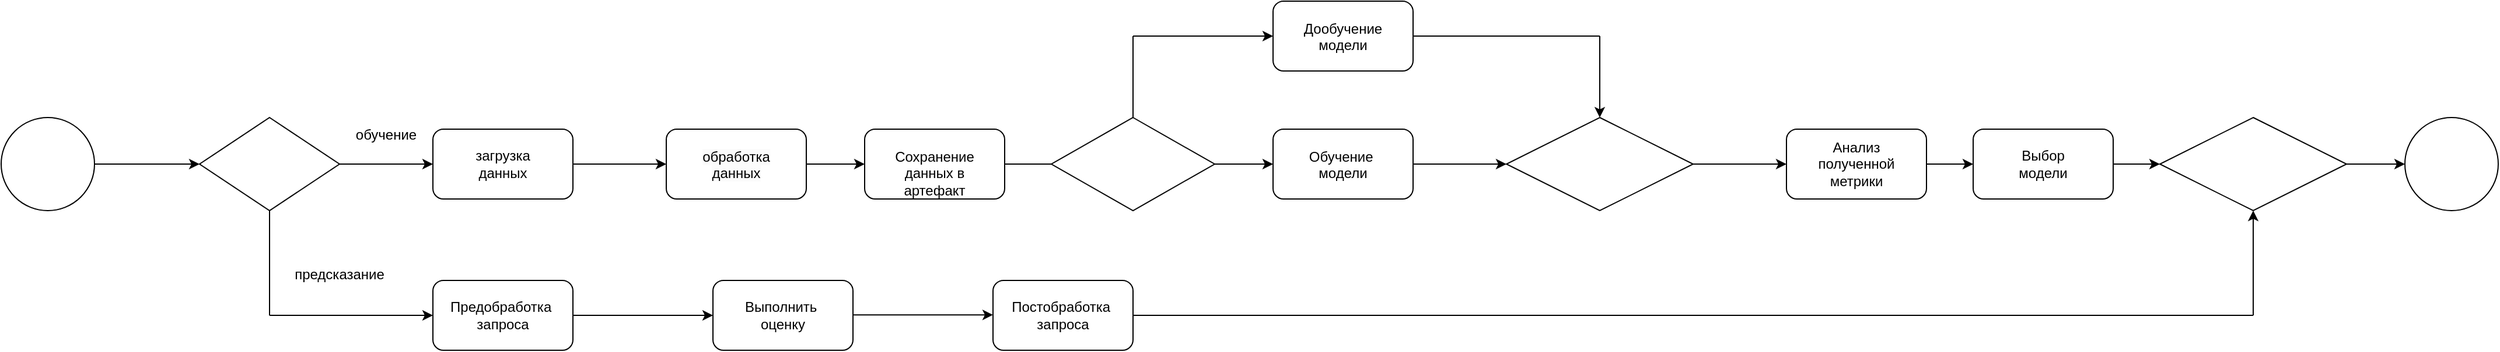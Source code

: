 <mxfile version="21.2.9" type="device">
  <diagram name="Страница 1" id="EpxSsozaQtJG8UNOqONP">
    <mxGraphModel dx="1434" dy="783" grid="1" gridSize="10" guides="1" tooltips="1" connect="1" arrows="1" fold="1" page="1" pageScale="1" pageWidth="827" pageHeight="1169" math="0" shadow="0">
      <root>
        <mxCell id="0" />
        <mxCell id="1" parent="0" />
        <mxCell id="Bf2A8Br0c424RqoWOQtK-3" value="" style="ellipse;whiteSpace=wrap;html=1;aspect=fixed;" parent="1" vertex="1">
          <mxGeometry x="70" y="110" width="80" height="80" as="geometry" />
        </mxCell>
        <mxCell id="Bf2A8Br0c424RqoWOQtK-4" value="" style="endArrow=classic;html=1;rounded=0;exitX=1;exitY=0.5;exitDx=0;exitDy=0;" parent="1" source="Bf2A8Br0c424RqoWOQtK-3" edge="1">
          <mxGeometry width="50" height="50" relative="1" as="geometry">
            <mxPoint x="160" y="150" as="sourcePoint" />
            <mxPoint x="240" y="150" as="targetPoint" />
          </mxGeometry>
        </mxCell>
        <mxCell id="Bf2A8Br0c424RqoWOQtK-5" value="" style="rhombus;whiteSpace=wrap;html=1;" parent="1" vertex="1">
          <mxGeometry x="240" y="110" width="120" height="80" as="geometry" />
        </mxCell>
        <mxCell id="Bf2A8Br0c424RqoWOQtK-6" value="" style="endArrow=classic;html=1;rounded=0;exitX=1;exitY=0.5;exitDx=0;exitDy=0;" parent="1" source="Bf2A8Br0c424RqoWOQtK-5" target="Bf2A8Br0c424RqoWOQtK-7" edge="1">
          <mxGeometry width="50" height="50" relative="1" as="geometry">
            <mxPoint x="480" y="200" as="sourcePoint" />
            <mxPoint x="450" y="150" as="targetPoint" />
          </mxGeometry>
        </mxCell>
        <mxCell id="Bf2A8Br0c424RqoWOQtK-7" value="" style="rounded=1;whiteSpace=wrap;html=1;" parent="1" vertex="1">
          <mxGeometry x="440" y="120" width="120" height="60" as="geometry" />
        </mxCell>
        <mxCell id="Bf2A8Br0c424RqoWOQtK-8" value="обучение" style="text;html=1;strokeColor=none;fillColor=none;align=center;verticalAlign=middle;whiteSpace=wrap;rounded=0;" parent="1" vertex="1">
          <mxGeometry x="370" y="110" width="60" height="30" as="geometry" />
        </mxCell>
        <mxCell id="Bf2A8Br0c424RqoWOQtK-10" value="" style="endArrow=classic;html=1;rounded=0;exitX=1;exitY=0.5;exitDx=0;exitDy=0;" parent="1" source="Bf2A8Br0c424RqoWOQtK-7" edge="1">
          <mxGeometry width="50" height="50" relative="1" as="geometry">
            <mxPoint x="480" y="200" as="sourcePoint" />
            <mxPoint x="640" y="150" as="targetPoint" />
          </mxGeometry>
        </mxCell>
        <mxCell id="Bf2A8Br0c424RqoWOQtK-11" value="" style="rounded=1;whiteSpace=wrap;html=1;" parent="1" vertex="1">
          <mxGeometry x="640" y="120" width="120" height="60" as="geometry" />
        </mxCell>
        <mxCell id="Bf2A8Br0c424RqoWOQtK-12" value="" style="endArrow=classic;html=1;rounded=0;exitX=1;exitY=0.5;exitDx=0;exitDy=0;entryX=0;entryY=0.5;entryDx=0;entryDy=0;" parent="1" source="Bf2A8Br0c424RqoWOQtK-11" target="Bf2A8Br0c424RqoWOQtK-24" edge="1">
          <mxGeometry width="50" height="50" relative="1" as="geometry">
            <mxPoint x="480" y="200" as="sourcePoint" />
            <mxPoint x="800" y="150" as="targetPoint" />
          </mxGeometry>
        </mxCell>
        <mxCell id="Bf2A8Br0c424RqoWOQtK-16" value="" style="endArrow=none;html=1;rounded=0;entryX=0.5;entryY=1;entryDx=0;entryDy=0;" parent="1" target="Bf2A8Br0c424RqoWOQtK-5" edge="1">
          <mxGeometry width="50" height="50" relative="1" as="geometry">
            <mxPoint x="300" y="280" as="sourcePoint" />
            <mxPoint x="430" y="170" as="targetPoint" />
          </mxGeometry>
        </mxCell>
        <mxCell id="Bf2A8Br0c424RqoWOQtK-19" value="" style="endArrow=classic;html=1;rounded=0;" parent="1" target="Bf2A8Br0c424RqoWOQtK-20" edge="1">
          <mxGeometry width="50" height="50" relative="1" as="geometry">
            <mxPoint x="300" y="280" as="sourcePoint" />
            <mxPoint x="440" y="280" as="targetPoint" />
          </mxGeometry>
        </mxCell>
        <mxCell id="Bf2A8Br0c424RqoWOQtK-20" value="" style="rounded=1;whiteSpace=wrap;html=1;" parent="1" vertex="1">
          <mxGeometry x="440" y="250" width="120" height="60" as="geometry" />
        </mxCell>
        <mxCell id="Bf2A8Br0c424RqoWOQtK-21" value="предсказание" style="text;html=1;strokeColor=none;fillColor=none;align=center;verticalAlign=middle;whiteSpace=wrap;rounded=0;" parent="1" vertex="1">
          <mxGeometry x="330" y="230" width="60" height="30" as="geometry" />
        </mxCell>
        <mxCell id="Bf2A8Br0c424RqoWOQtK-22" value="загрузка данных" style="text;html=1;strokeColor=none;fillColor=none;align=center;verticalAlign=middle;whiteSpace=wrap;rounded=0;" parent="1" vertex="1">
          <mxGeometry x="470" y="135" width="60" height="30" as="geometry" />
        </mxCell>
        <mxCell id="Bf2A8Br0c424RqoWOQtK-23" value="&lt;span style=&quot;color: rgb(0, 0, 0); font-family: Helvetica; font-size: 12px; font-style: normal; font-variant-ligatures: normal; font-variant-caps: normal; font-weight: 400; letter-spacing: normal; orphans: 2; text-indent: 0px; text-transform: none; widows: 2; word-spacing: 0px; -webkit-text-stroke-width: 0px; background-color: rgb(251, 251, 251); text-decoration-thickness: initial; text-decoration-style: initial; text-decoration-color: initial; float: none; display: inline !important;&quot;&gt;обработка &lt;br&gt;данных&lt;/span&gt;" style="text;whiteSpace=wrap;html=1;align=center;" parent="1" vertex="1">
          <mxGeometry x="650" y="130" width="100" height="40" as="geometry" />
        </mxCell>
        <mxCell id="Bf2A8Br0c424RqoWOQtK-24" value="" style="rounded=1;whiteSpace=wrap;html=1;" parent="1" vertex="1">
          <mxGeometry x="810" y="120" width="120" height="60" as="geometry" />
        </mxCell>
        <mxCell id="Bf2A8Br0c424RqoWOQtK-25" value="Сохранение данных в артефакт" style="text;whiteSpace=wrap;html=1;align=center;" parent="1" vertex="1">
          <mxGeometry x="820" y="130" width="100" height="40" as="geometry" />
        </mxCell>
        <mxCell id="Bf2A8Br0c424RqoWOQtK-26" value="" style="endArrow=classic;html=1;rounded=0;exitX=1;exitY=0.5;exitDx=0;exitDy=0;" parent="1" source="Bf2A8Br0c424RqoWOQtK-24" edge="1">
          <mxGeometry width="50" height="50" relative="1" as="geometry">
            <mxPoint x="810" y="220" as="sourcePoint" />
            <mxPoint x="1000" y="150" as="targetPoint" />
          </mxGeometry>
        </mxCell>
        <mxCell id="Bf2A8Br0c424RqoWOQtK-27" value="" style="rhombus;whiteSpace=wrap;html=1;" parent="1" vertex="1">
          <mxGeometry x="970" y="110" width="140" height="80" as="geometry" />
        </mxCell>
        <mxCell id="Bf2A8Br0c424RqoWOQtK-28" value="" style="endArrow=none;html=1;rounded=0;exitX=0.5;exitY=0;exitDx=0;exitDy=0;" parent="1" source="Bf2A8Br0c424RqoWOQtK-27" edge="1">
          <mxGeometry width="50" height="50" relative="1" as="geometry">
            <mxPoint x="810" y="160" as="sourcePoint" />
            <mxPoint x="1040" y="40" as="targetPoint" />
          </mxGeometry>
        </mxCell>
        <mxCell id="Bf2A8Br0c424RqoWOQtK-29" value="" style="endArrow=classic;html=1;rounded=0;" parent="1" edge="1">
          <mxGeometry width="50" height="50" relative="1" as="geometry">
            <mxPoint x="1040" y="40" as="sourcePoint" />
            <mxPoint x="1160" y="40" as="targetPoint" />
          </mxGeometry>
        </mxCell>
        <mxCell id="Bf2A8Br0c424RqoWOQtK-30" value="" style="rounded=1;whiteSpace=wrap;html=1;" parent="1" vertex="1">
          <mxGeometry x="1160" y="10" width="120" height="60" as="geometry" />
        </mxCell>
        <mxCell id="Bf2A8Br0c424RqoWOQtK-31" value="Дообучение модели" style="text;whiteSpace=wrap;html=1;align=center;" parent="1" vertex="1">
          <mxGeometry x="1170" y="20" width="100" height="40" as="geometry" />
        </mxCell>
        <mxCell id="Bf2A8Br0c424RqoWOQtK-32" value="" style="endArrow=classic;html=1;rounded=0;exitX=1;exitY=0.5;exitDx=0;exitDy=0;" parent="1" source="Bf2A8Br0c424RqoWOQtK-27" target="Bf2A8Br0c424RqoWOQtK-33" edge="1">
          <mxGeometry width="50" height="50" relative="1" as="geometry">
            <mxPoint x="1110" y="200" as="sourcePoint" />
            <mxPoint x="1160" y="150" as="targetPoint" />
          </mxGeometry>
        </mxCell>
        <mxCell id="Bf2A8Br0c424RqoWOQtK-33" value="" style="rounded=1;whiteSpace=wrap;html=1;" parent="1" vertex="1">
          <mxGeometry x="1160" y="120" width="120" height="60" as="geometry" />
        </mxCell>
        <mxCell id="Bf2A8Br0c424RqoWOQtK-34" value="Обучение&amp;nbsp;&lt;br&gt;модели" style="text;whiteSpace=wrap;html=1;align=center;" parent="1" vertex="1">
          <mxGeometry x="1170" y="130" width="100" height="40" as="geometry" />
        </mxCell>
        <mxCell id="Bf2A8Br0c424RqoWOQtK-35" value="" style="endArrow=classic;html=1;rounded=0;exitX=1;exitY=0.5;exitDx=0;exitDy=0;entryX=0;entryY=0.5;entryDx=0;entryDy=0;" parent="1" source="Bf2A8Br0c424RqoWOQtK-33" target="Bf2A8Br0c424RqoWOQtK-40" edge="1">
          <mxGeometry width="50" height="50" relative="1" as="geometry">
            <mxPoint x="1110" y="200" as="sourcePoint" />
            <mxPoint x="1320" y="150" as="targetPoint" />
          </mxGeometry>
        </mxCell>
        <mxCell id="Bf2A8Br0c424RqoWOQtK-36" value="" style="rounded=1;whiteSpace=wrap;html=1;" parent="1" vertex="1">
          <mxGeometry x="1600" y="120" width="120" height="60" as="geometry" />
        </mxCell>
        <mxCell id="Bf2A8Br0c424RqoWOQtK-37" value="" style="endArrow=none;html=1;rounded=0;exitX=1;exitY=0.5;exitDx=0;exitDy=0;" parent="1" source="Bf2A8Br0c424RqoWOQtK-30" edge="1">
          <mxGeometry width="50" height="50" relative="1" as="geometry">
            <mxPoint x="850" y="320" as="sourcePoint" />
            <mxPoint x="1440" y="40" as="targetPoint" />
          </mxGeometry>
        </mxCell>
        <mxCell id="Bf2A8Br0c424RqoWOQtK-38" value="" style="endArrow=classic;html=1;rounded=0;entryX=0.5;entryY=0;entryDx=0;entryDy=0;" parent="1" target="Bf2A8Br0c424RqoWOQtK-40" edge="1">
          <mxGeometry width="50" height="50" relative="1" as="geometry">
            <mxPoint x="1440" y="40" as="sourcePoint" />
            <mxPoint x="1360" y="150" as="targetPoint" />
          </mxGeometry>
        </mxCell>
        <mxCell id="Bf2A8Br0c424RqoWOQtK-39" value="Анализ полученной метрики" style="text;html=1;strokeColor=none;fillColor=none;align=center;verticalAlign=middle;whiteSpace=wrap;rounded=0;" parent="1" vertex="1">
          <mxGeometry x="1630" y="135" width="60" height="30" as="geometry" />
        </mxCell>
        <mxCell id="Bf2A8Br0c424RqoWOQtK-40" value="" style="rhombus;whiteSpace=wrap;html=1;" parent="1" vertex="1">
          <mxGeometry x="1360" y="110" width="160" height="80" as="geometry" />
        </mxCell>
        <mxCell id="Bf2A8Br0c424RqoWOQtK-41" value="" style="endArrow=classic;html=1;rounded=0;exitX=1;exitY=0.5;exitDx=0;exitDy=0;entryX=0;entryY=0.5;entryDx=0;entryDy=0;" parent="1" source="Bf2A8Br0c424RqoWOQtK-40" target="Bf2A8Br0c424RqoWOQtK-36" edge="1">
          <mxGeometry width="50" height="50" relative="1" as="geometry">
            <mxPoint x="1020" y="120" as="sourcePoint" />
            <mxPoint x="1070" y="70" as="targetPoint" />
          </mxGeometry>
        </mxCell>
        <mxCell id="Bf2A8Br0c424RqoWOQtK-42" value="" style="endArrow=classic;html=1;rounded=0;exitX=1;exitY=0.5;exitDx=0;exitDy=0;entryX=0;entryY=0.5;entryDx=0;entryDy=0;" parent="1" source="Bf2A8Br0c424RqoWOQtK-36" target="Bf2A8Br0c424RqoWOQtK-43" edge="1">
          <mxGeometry width="50" height="50" relative="1" as="geometry">
            <mxPoint x="1670" y="80" as="sourcePoint" />
            <mxPoint x="1800" y="150" as="targetPoint" />
          </mxGeometry>
        </mxCell>
        <mxCell id="Bf2A8Br0c424RqoWOQtK-43" value="" style="rounded=1;whiteSpace=wrap;html=1;" parent="1" vertex="1">
          <mxGeometry x="1760" y="120" width="120" height="60" as="geometry" />
        </mxCell>
        <mxCell id="Bf2A8Br0c424RqoWOQtK-44" value="Выбор модели" style="text;html=1;strokeColor=none;fillColor=none;align=center;verticalAlign=middle;whiteSpace=wrap;rounded=0;" parent="1" vertex="1">
          <mxGeometry x="1790" y="135" width="60" height="30" as="geometry" />
        </mxCell>
        <mxCell id="Bf2A8Br0c424RqoWOQtK-45" value="" style="endArrow=classic;html=1;rounded=0;exitX=1;exitY=0.5;exitDx=0;exitDy=0;" parent="1" source="Bf2A8Br0c424RqoWOQtK-43" target="Bf2A8Br0c424RqoWOQtK-46" edge="1">
          <mxGeometry width="50" height="50" relative="1" as="geometry">
            <mxPoint x="1810" y="280" as="sourcePoint" />
            <mxPoint x="1960" y="150" as="targetPoint" />
          </mxGeometry>
        </mxCell>
        <mxCell id="Bf2A8Br0c424RqoWOQtK-46" value="" style="rhombus;whiteSpace=wrap;html=1;" parent="1" vertex="1">
          <mxGeometry x="1920" y="110" width="160" height="80" as="geometry" />
        </mxCell>
        <mxCell id="Bf2A8Br0c424RqoWOQtK-47" value="" style="endArrow=classic;html=1;rounded=0;" parent="1" source="Bf2A8Br0c424RqoWOQtK-46" edge="1">
          <mxGeometry width="50" height="50" relative="1" as="geometry">
            <mxPoint x="1810" y="280" as="sourcePoint" />
            <mxPoint x="2130" y="150" as="targetPoint" />
          </mxGeometry>
        </mxCell>
        <mxCell id="Bf2A8Br0c424RqoWOQtK-49" value="" style="endArrow=classic;html=1;rounded=0;exitX=1;exitY=0.5;exitDx=0;exitDy=0;" parent="1" source="Bf2A8Br0c424RqoWOQtK-20" edge="1">
          <mxGeometry width="50" height="50" relative="1" as="geometry">
            <mxPoint x="680" y="490" as="sourcePoint" />
            <mxPoint x="680" y="280" as="targetPoint" />
          </mxGeometry>
        </mxCell>
        <mxCell id="Bf2A8Br0c424RqoWOQtK-50" value="" style="rounded=1;whiteSpace=wrap;html=1;" parent="1" vertex="1">
          <mxGeometry x="680" y="250" width="120" height="60" as="geometry" />
        </mxCell>
        <mxCell id="Bf2A8Br0c424RqoWOQtK-51" value="" style="endArrow=classic;html=1;rounded=0;exitX=1;exitY=0.5;exitDx=0;exitDy=0;" parent="1" edge="1">
          <mxGeometry width="50" height="50" relative="1" as="geometry">
            <mxPoint x="800" y="279.57" as="sourcePoint" />
            <mxPoint x="920" y="279.57" as="targetPoint" />
          </mxGeometry>
        </mxCell>
        <mxCell id="Bf2A8Br0c424RqoWOQtK-52" value="" style="rounded=1;whiteSpace=wrap;html=1;" parent="1" vertex="1">
          <mxGeometry x="920" y="250" width="120" height="60" as="geometry" />
        </mxCell>
        <mxCell id="Bf2A8Br0c424RqoWOQtK-53" value="" style="endArrow=none;html=1;rounded=0;exitX=1;exitY=0.5;exitDx=0;exitDy=0;" parent="1" source="Bf2A8Br0c424RqoWOQtK-52" edge="1">
          <mxGeometry width="50" height="50" relative="1" as="geometry">
            <mxPoint x="1520" y="220" as="sourcePoint" />
            <mxPoint x="2000" y="280" as="targetPoint" />
          </mxGeometry>
        </mxCell>
        <mxCell id="Bf2A8Br0c424RqoWOQtK-54" value="" style="endArrow=classic;html=1;rounded=0;entryX=0.5;entryY=1;entryDx=0;entryDy=0;" parent="1" target="Bf2A8Br0c424RqoWOQtK-46" edge="1">
          <mxGeometry width="50" height="50" relative="1" as="geometry">
            <mxPoint x="2000" y="280" as="sourcePoint" />
            <mxPoint x="1570" y="170" as="targetPoint" />
          </mxGeometry>
        </mxCell>
        <mxCell id="Bf2A8Br0c424RqoWOQtK-55" value="" style="ellipse;whiteSpace=wrap;html=1;aspect=fixed;" parent="1" vertex="1">
          <mxGeometry x="2130" y="110" width="80" height="80" as="geometry" />
        </mxCell>
        <mxCell id="Bf2A8Br0c424RqoWOQtK-56" value="Предобработка&amp;nbsp;&lt;br&gt;запроса" style="text;html=1;strokeColor=none;fillColor=none;align=center;verticalAlign=middle;whiteSpace=wrap;rounded=0;" parent="1" vertex="1">
          <mxGeometry x="470" y="265" width="60" height="30" as="geometry" />
        </mxCell>
        <mxCell id="Bf2A8Br0c424RqoWOQtK-57" value="Выполнить&amp;nbsp;&lt;br&gt;оценку" style="text;html=1;strokeColor=none;fillColor=none;align=center;verticalAlign=middle;whiteSpace=wrap;rounded=0;" parent="1" vertex="1">
          <mxGeometry x="710" y="265" width="60" height="30" as="geometry" />
        </mxCell>
        <mxCell id="Bf2A8Br0c424RqoWOQtK-58" value="Постобработка&amp;nbsp;&lt;br&gt;запроса" style="text;html=1;strokeColor=none;fillColor=none;align=center;verticalAlign=middle;whiteSpace=wrap;rounded=0;" parent="1" vertex="1">
          <mxGeometry x="950" y="265" width="60" height="30" as="geometry" />
        </mxCell>
      </root>
    </mxGraphModel>
  </diagram>
</mxfile>
